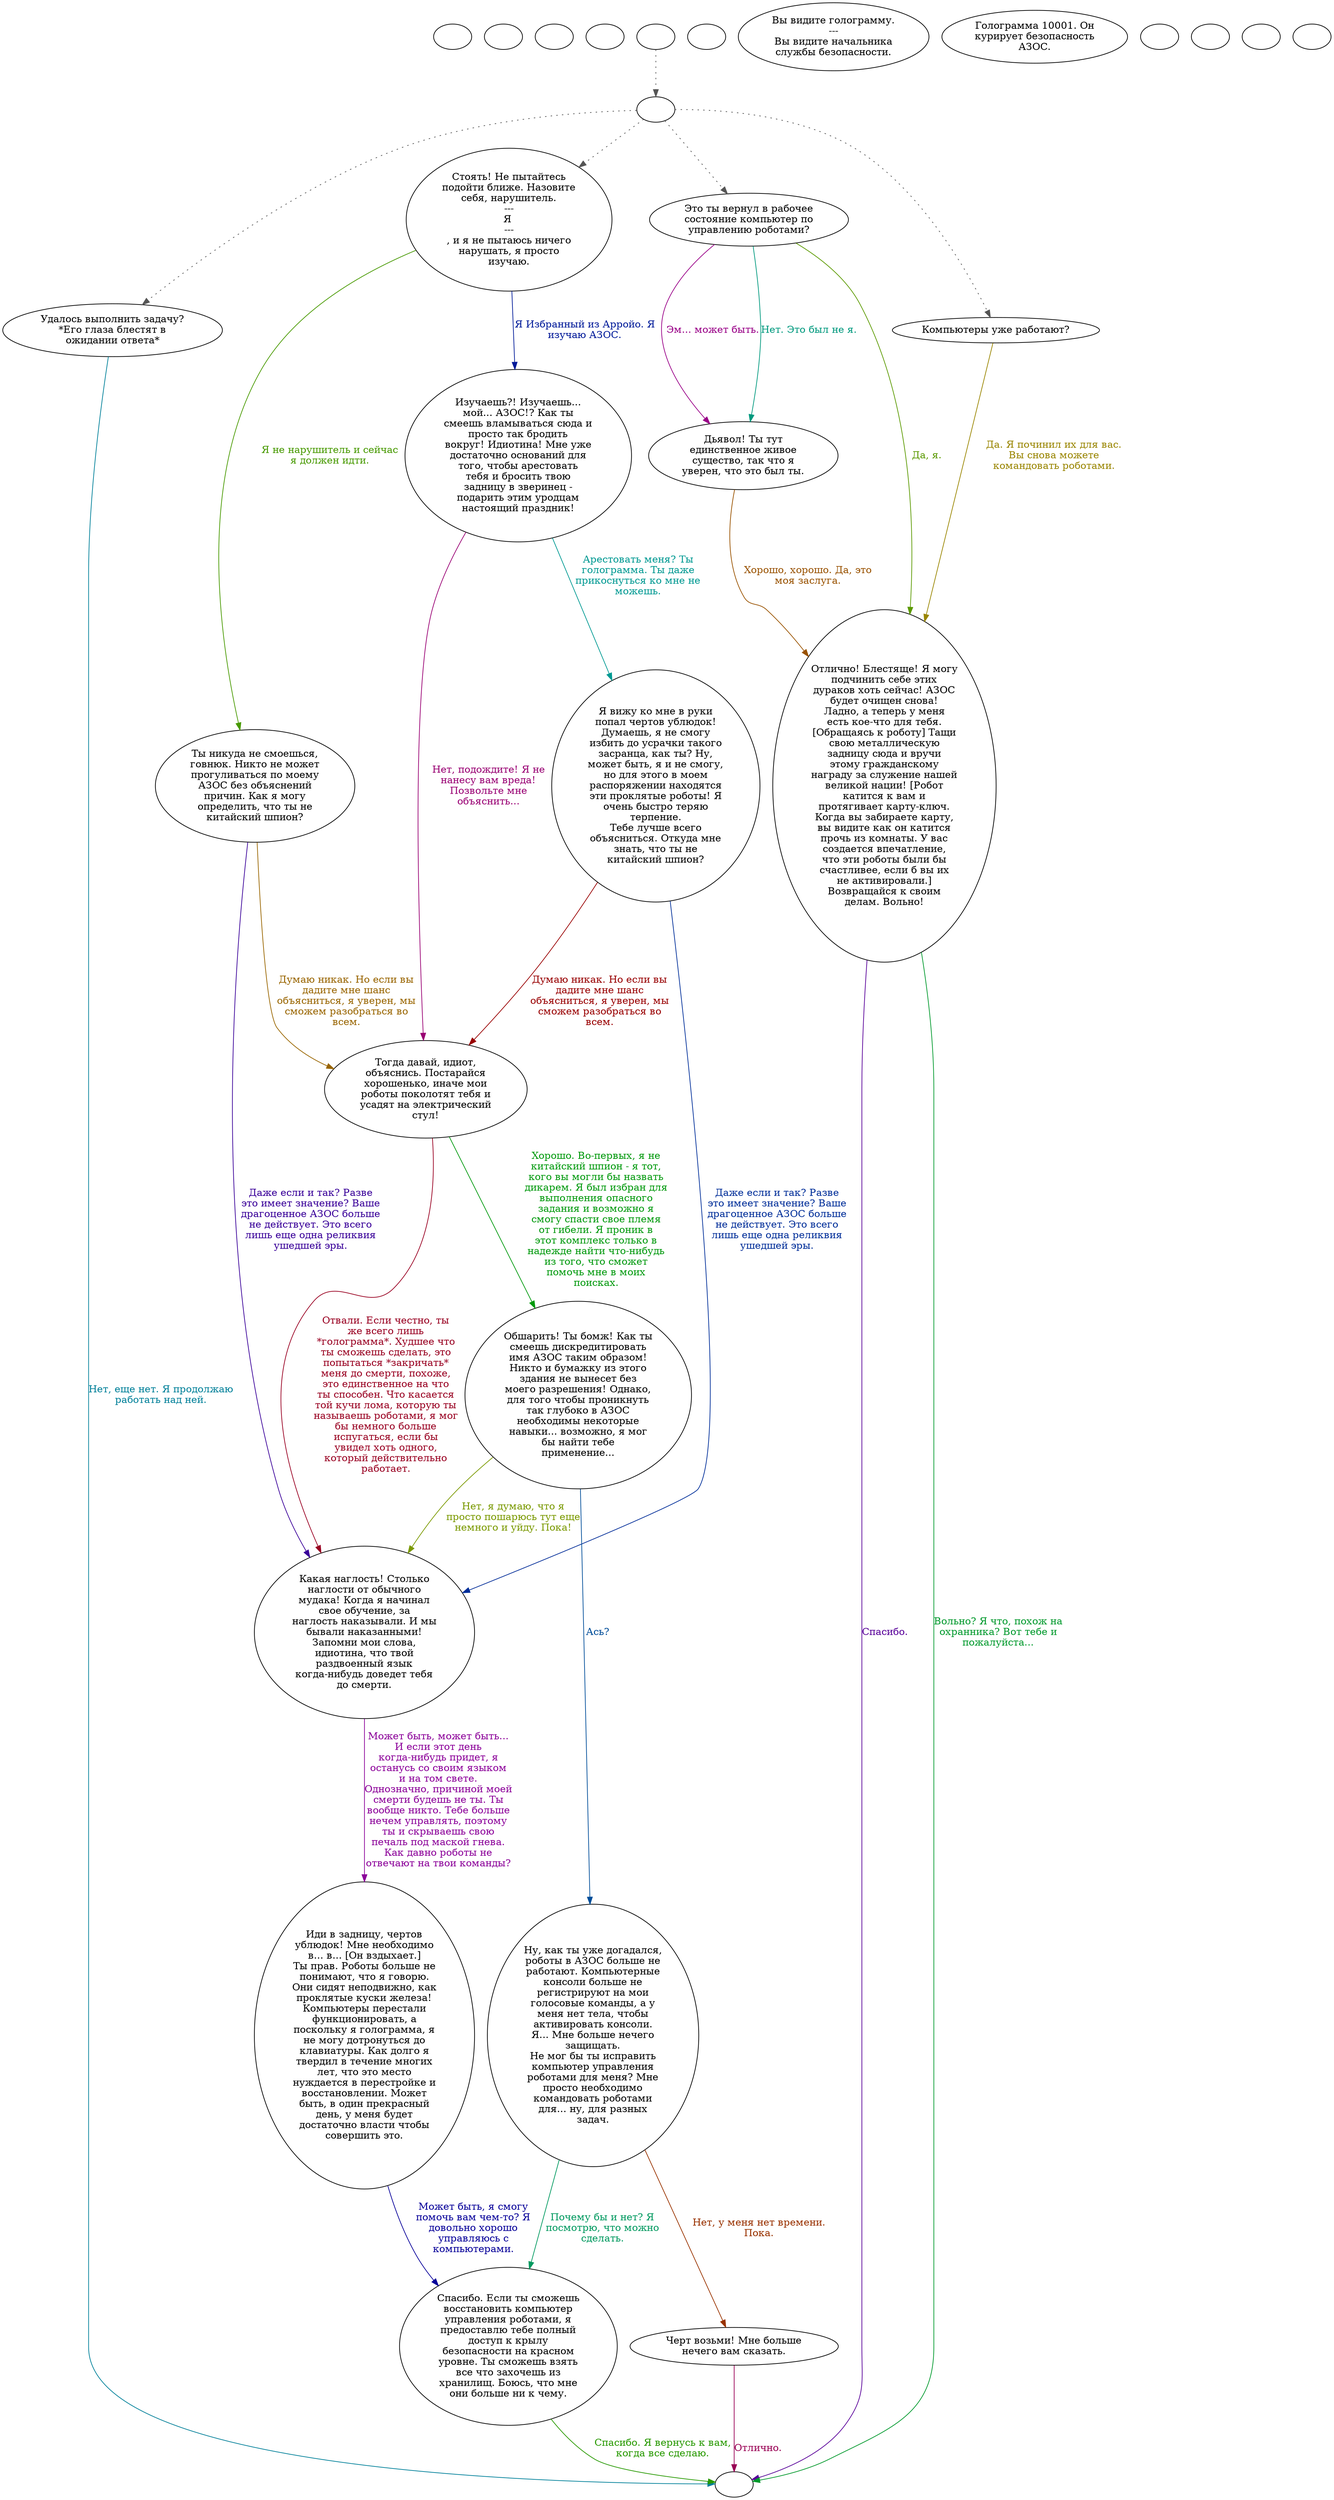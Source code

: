 digraph epac4 {
  "start" [style=filled       fillcolor="#FFFFFF"       color="#000000"]
  "start" [label=""]
  "combat_p_proc" [style=filled       fillcolor="#FFFFFF"       color="#000000"]
  "combat_p_proc" [label=""]
  "critter_p_proc" [style=filled       fillcolor="#FFFFFF"       color="#000000"]
  "critter_p_proc" [label=""]
  "pickup_p_proc" [style=filled       fillcolor="#FFFFFF"       color="#000000"]
  "pickup_p_proc" [label=""]
  "talk_p_proc" [style=filled       fillcolor="#FFFFFF"       color="#000000"]
  "talk_p_proc" -> "talk_two_p_proc" [style=dotted color="#555555"]
  "talk_p_proc" [label=""]
  "destroy_p_proc" [style=filled       fillcolor="#FFFFFF"       color="#000000"]
  "destroy_p_proc" [label=""]
  "look_at_p_proc" [style=filled       fillcolor="#FFFFFF"       color="#000000"]
  "look_at_p_proc" [label="Вы видите голограмму.\n---\nВы видите начальника\nслужбы безопасности."]
  "description_p_proc" [style=filled       fillcolor="#FFFFFF"       color="#000000"]
  "description_p_proc" [label="Голограмма 10001. Он\nкурирует безопасность\nАЗОС."]
  "use_skill_on_p_proc" [style=filled       fillcolor="#FFFFFF"       color="#000000"]
  "use_skill_on_p_proc" [label=""]
  "damage_p_proc" [style=filled       fillcolor="#FFFFFF"       color="#000000"]
  "damage_p_proc" [label=""]
  "map_enter_p_proc" [style=filled       fillcolor="#FFFFFF"       color="#000000"]
  "map_enter_p_proc" [label=""]
  "timed_event_p_proc" [style=filled       fillcolor="#FFFFFF"       color="#000000"]
  "timed_event_p_proc" [label=""]
  "talk_two_p_proc" [style=filled       fillcolor="#FFFFFF"       color="#000000"]
  "talk_two_p_proc" -> "Node011" [style=dotted color="#555555"]
  "talk_two_p_proc" -> "Node015" [style=dotted color="#555555"]
  "talk_two_p_proc" -> "Node012" [style=dotted color="#555555"]
  "talk_two_p_proc" -> "Node001" [style=dotted color="#555555"]
  "talk_two_p_proc" [label=""]
  "Node999" [style=filled       fillcolor="#FFFFFF"       color="#000000"]
  "Node999" [label=""]
  "Node001" [style=filled       fillcolor="#FFFFFF"       color="#000000"]
  "Node001" [label="Стоять! Не пытайтесь\nподойти ближе. Назовите\nсебя, нарушитель.\n---\nЯ \n---\n, и я не пытаюсь ничего\nнарушать, я просто\nизучаю."]
  "Node001" -> "Node002" [label="Я Избранный из Арройо. Я\nизучаю АЗОС." color="#001A99" fontcolor="#001A99"]
  "Node001" -> "Node003" [label="Я не нарушитель и сейчас\nя должен идти." color="#479900" fontcolor="#479900"]
  "Node002" [style=filled       fillcolor="#FFFFFF"       color="#000000"]
  "Node002" [label="Изучаешь?! Изучаешь...\nмой... АЗОС!? Как ты\nсмеешь вламываться сюда и\nпросто так бродить\nвокруг! Идиотина! Мне уже\nдостаточно оснований для\nтого, чтобы арестовать\nтебя и бросить твою\nзадницу в зверинец -\nподарить этим уродцам\nнастоящий праздник!"]
  "Node002" -> "Node004" [label="Нет, подождите! Я не\nнанесу вам вреда!\nПозвольте мне\nобъяснить..." color="#990073" fontcolor="#990073"]
  "Node002" -> "Node014" [label="Арестовать меня? Ты\nголограмма. Ты даже\nприкоснуться ко мне не\nможешь." color="#009992" fontcolor="#009992"]
  "Node003" [style=filled       fillcolor="#FFFFFF"       color="#000000"]
  "Node003" [label="Ты никуда не смоешься,\nговнюк. Никто не может\nпрогуливаться по моему\nАЗОС без объяснений\nпричин. Как я могу\nопределить, что ты не\nкитайский шпион?"]
  "Node003" -> "Node004" [label="Думаю никак. Но если вы\nдадите мне шанс\nобъясниться, я уверен, мы\nсможем разобраться во\nвсем." color="#996500" fontcolor="#996500"]
  "Node003" -> "Node006" [label="Даже если и так? Разве\nэто имеет значение? Ваше\nдрагоценное АЗОС больше\nне действует. Это всего\nлишь еще одна реликвия\nушедшей эры." color="#390099" fontcolor="#390099"]
  "Node004" [style=filled       fillcolor="#FFFFFF"       color="#000000"]
  "Node004" [label="Тогда давай, идиот,\nобъяснись. Постарайся\nхорошенько, иначе мои\nроботы поколотят тебя и\nусадят на электрический\nстул!"]
  "Node004" -> "Node005" [label="Хорошо. Во-первых, я не\nкитайский шпион - я тот,\nкого вы могли бы назвать\nдикарем. Я был избран для\nвыполнения опасного\nзадания и возможно я\nсмогу спасти свое племя\nот гибели. Я проник в\nэтот комплекс только в\nнадежде найти что-нибудь\nиз того, что сможет\nпомочь мне в моих\nпоисках." color="#00990C" fontcolor="#00990C"]
  "Node004" -> "Node006" [label="Отвали. Если честно, ты\nже всего лишь\n*голограмма*. Худшее что\nты сможешь сделать, это\nпопытаться *закричать*\nменя до смерти, похоже,\nэто единственное на что\nты способен. Что касается\nтой кучи лома, которую ты\nназываешь роботами, я мог\nбы немного больше\nиспугаться, если бы\nувидел хоть одного,\nкоторый действительно\nработает." color="#990021" fontcolor="#990021"]
  "Node005" [style=filled       fillcolor="#FFFFFF"       color="#000000"]
  "Node005" [label="Обшарить! Ты бомж! Как ты\nсмеешь дискредитировать\nимя АЗОС таким образом!\nНикто и бумажку из этого\nздания не вынесет без\nмоего разрешения! Однако,\nдля того чтобы проникнуть\nтак глубоко в АЗОС\nнеобходимы некоторые\nнавыки... возможно, я мог\nбы найти тебе\nприменение..."]
  "Node005" -> "Node007" [label="Ась?" color="#004D99" fontcolor="#004D99"]
  "Node005" -> "Node006" [label="Нет, я думаю, что я\nпросто пошарюсь тут еще\nнемного и уйду. Пока!" color="#7A9900" fontcolor="#7A9900"]
  "Node006" [style=filled       fillcolor="#FFFFFF"       color="#000000"]
  "Node006" [label="Какая наглость! Столько\nнаглости от обычного\nмудака! Когда я начинал\nсвое обучение, за\nнаглость наказывали. И мы\nбывали наказанными!\nЗапомни мои слова,\nидиотина, что твой\nраздвоенный язык\nкогда-нибудь доведет тебя\nдо смерти."]
  "Node006" -> "Node008" [label="Может быть, может быть...\nИ если этот день\nкогда-нибудь придет, я\nостанусь со своим языком\nи на том свете.\nОднозначно, причиной моей\nсмерти будешь не ты. Ты\nвообще никто. Тебе больше\nнечем управлять, поэтому\nты и скрываешь свою\nпечаль под маской гнева.\nКак давно роботы не\nотвечают на твои команды?" color="#8B0099" fontcolor="#8B0099"]
  "Node007" [style=filled       fillcolor="#FFFFFF"       color="#000000"]
  "Node007" [label="Ну, как ты уже догадался,\nроботы в АЗОС больше не\nработают. Компьютерные\nконсоли больше не\nрегистрируют на мои\nголосовые команды, а у\nменя нет тела, чтобы\nактивировать консоли.\nЯ... Мне больше нечего\nзащищать.\nНе мог бы ты исправить\nкомпьютер управления\nроботами для меня? Мне\nпросто необходимо\nкомандовать роботами\nдля... ну, для разных\nзадач."]
  "Node007" -> "Node009" [label="Почему бы и нет? Я\nпосмотрю, что можно\nсделать." color="#00995F" fontcolor="#00995F"]
  "Node007" -> "Node010" [label="Нет, у меня нет времени.\nПока." color="#993200" fontcolor="#993200"]
  "Node008" [style=filled       fillcolor="#FFFFFF"       color="#000000"]
  "Node008" [label="Иди в задницу, чертов\nублюдок! Мне необходимо\nв... в... [Он вздыхает.]\nТы прав. Роботы больше не\nпонимают, что я говорю.\nОни сидят неподвижно, как\nпроклятые куски железа!\nКомпьютеры перестали\nфункционировать, а\nпоскольку я голограмма, я\nне могу дотронуться до\nклавиатуры. Как долго я\nтвердил в течение многих\nлет, что это место\nнуждается в перестройке и\nвосстановлении. Может\nбыть, в один прекрасный\nдень, у меня будет\nдостаточно власти чтобы\nсовершить это."]
  "Node008" -> "Node009" [label="Может быть, я смогу\nпомочь вам чем-то? Я\nдовольно хорошо\nуправляюсь с\nкомпьютерами." color="#060099" fontcolor="#060099"]
  "Node009" [style=filled       fillcolor="#FFFFFF"       color="#000000"]
  "Node009" [label="Спасибо. Если ты сможешь\nвосстановить компьютер\nуправления роботами, я\nпредоставлю тебе полный\nдоступ к крылу\nбезопасности на красном\nуровне. Ты сможешь взять\nвсе что захочешь из\nхранилищ. Боюсь, что мне\nони больше ни к чему."]
  "Node009" -> "Node999" [label="Спасибо. Я вернусь к вам,\nкогда все сделаю." color="#279900" fontcolor="#279900"]
  "Node010" [style=filled       fillcolor="#FFFFFF"       color="#000000"]
  "Node010" [label="Черт возьми! Мне больше\nнечего вам сказать."]
  "Node010" -> "Node999" [label="Отлично." color="#990054" fontcolor="#990054"]
  "Node011" [style=filled       fillcolor="#FFFFFF"       color="#000000"]
  "Node011" [label="Удалось выполнить задачу?\n*Его глаза блестят в\nожидании ответа*"]
  "Node011" -> "Node999" [label="Нет, еще нет. Я продолжаю\nработать над ней." color="#008099" fontcolor="#008099"]
  "Node012" [style=filled       fillcolor="#FFFFFF"       color="#000000"]
  "Node012" [label="Компьютеры уже работают?"]
  "Node012" -> "Node013" [label="Да. Я починил их для вас.\nВы снова можете\nкомандовать роботами." color="#998500" fontcolor="#998500"]
  "Node013" [style=filled       fillcolor="#FFFFFF"       color="#000000"]
  "Node013" [label="Отлично! Блестяще! Я могу\nподчинить себе этих\nдураков хоть сейчас! АЗОС\nбудет очищен снова!\nЛадно, а теперь у меня\nесть кое-что для тебя.\n[Обращаясь к роботу] Тащи\nсвою металлическую\nзадницу сюда и вручи\nэтому гражданскому\nнаграду за служение нашей\nвеликой нации! [Робот\nкатится к вам и\nпротягивает карту-ключ.\nКогда вы забираете карту,\nвы видите как он катится\nпрочь из комнаты. У вас\nсоздается впечатление,\nчто эти роботы были бы\nсчастливее, если б вы их\nне активировали.]\nВозвращайся к своим\nделам. Вольно!"]
  "Node013" -> "Node999" [label="Спасибо." color="#580099" fontcolor="#580099"]
  "Node013" -> "Node999" [label="Вольно? Я что, похож на\nохранника? Вот тебе и\nпожалуйста..." color="#00992C" fontcolor="#00992C"]
  "Node014" [style=filled       fillcolor="#FFFFFF"       color="#000000"]
  "Node014" [label="Я вижу ко мне в руки\nпопал чертов ублюдок!\nДумаешь, я не смогу\nизбить до усрачки такого\nзасранца, как ты? Ну,\nможет быть, я и не смогу,\nно для этого в моем\nраспоряжении находятся\nэти проклятые роботы! Я\nочень быстро теряю\nтерпение.\nТебе лучше всего\nобъясниться. Откуда мне\nзнать, что ты не\nкитайский шпион?"]
  "Node014" -> "Node004" [label="Думаю никак. Но если вы\nдадите мне шанс\nобъясниться, я уверен, мы\nсможем разобраться во\nвсем." color="#990001" fontcolor="#990001"]
  "Node014" -> "Node006" [label="Даже если и так? Разве\nэто имеет значение? Ваше\nдрагоценное АЗОС больше\nне действует. Это всего\nлишь еще одна реликвия\nушедшей эры." color="#002E99" fontcolor="#002E99"]
  "Node015" [style=filled       fillcolor="#FFFFFF"       color="#000000"]
  "Node015" [label="Это ты вернул в рабочее\nсостояние компьютер по\nуправлению роботами?"]
  "Node015" -> "Node013" [label="Да, я." color="#5A9900" fontcolor="#5A9900"]
  "Node015" -> "Node016" [label="Эм... может быть." color="#990087" fontcolor="#990087"]
  "Node015" -> "Node016" [label="Нет. Это был не я." color="#00997E" fontcolor="#00997E"]
  "Node016" [style=filled       fillcolor="#FFFFFF"       color="#000000"]
  "Node016" [label="Дьявол! Ты тут\nединственное живое\nсущество, так что я\nуверен, что это был ты."]
  "Node016" -> "Node013" [label="Хорошо, хорошо. Да, это\nмоя заслуга." color="#995200" fontcolor="#995200"]
}